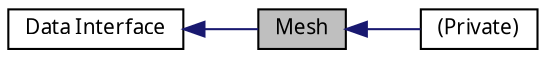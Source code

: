 digraph structs
{
  edge [fontname="FreeSans.ttf",fontsize=8,labelfontname="FreeSans.ttf",labelfontsize=8];
  node [fontname="FreeSans.ttf",fontsize=10,shape=record];
rankdir=LR;
  Node0 [label="Mesh",height=0.2,width=0.4,color="black", fillcolor="grey75", style="filled" fontcolor="black"];
  Node1 [label="Data Interface",height=0.2,width=0.4,color="black", fillcolor="white", style="filled",URL="$group__DataInterface.html"];
  Node2 [label="(Private)",height=0.2,width=0.4,color="black", fillcolor="white", style="filled",URL="$group__PrivateMesh.html"];
  Node1->Node0 [shape=plaintext, color="midnightblue", dir="back", style="solid"];
  Node0->Node2 [shape=plaintext, color="midnightblue", dir="back", style="solid"];
}
